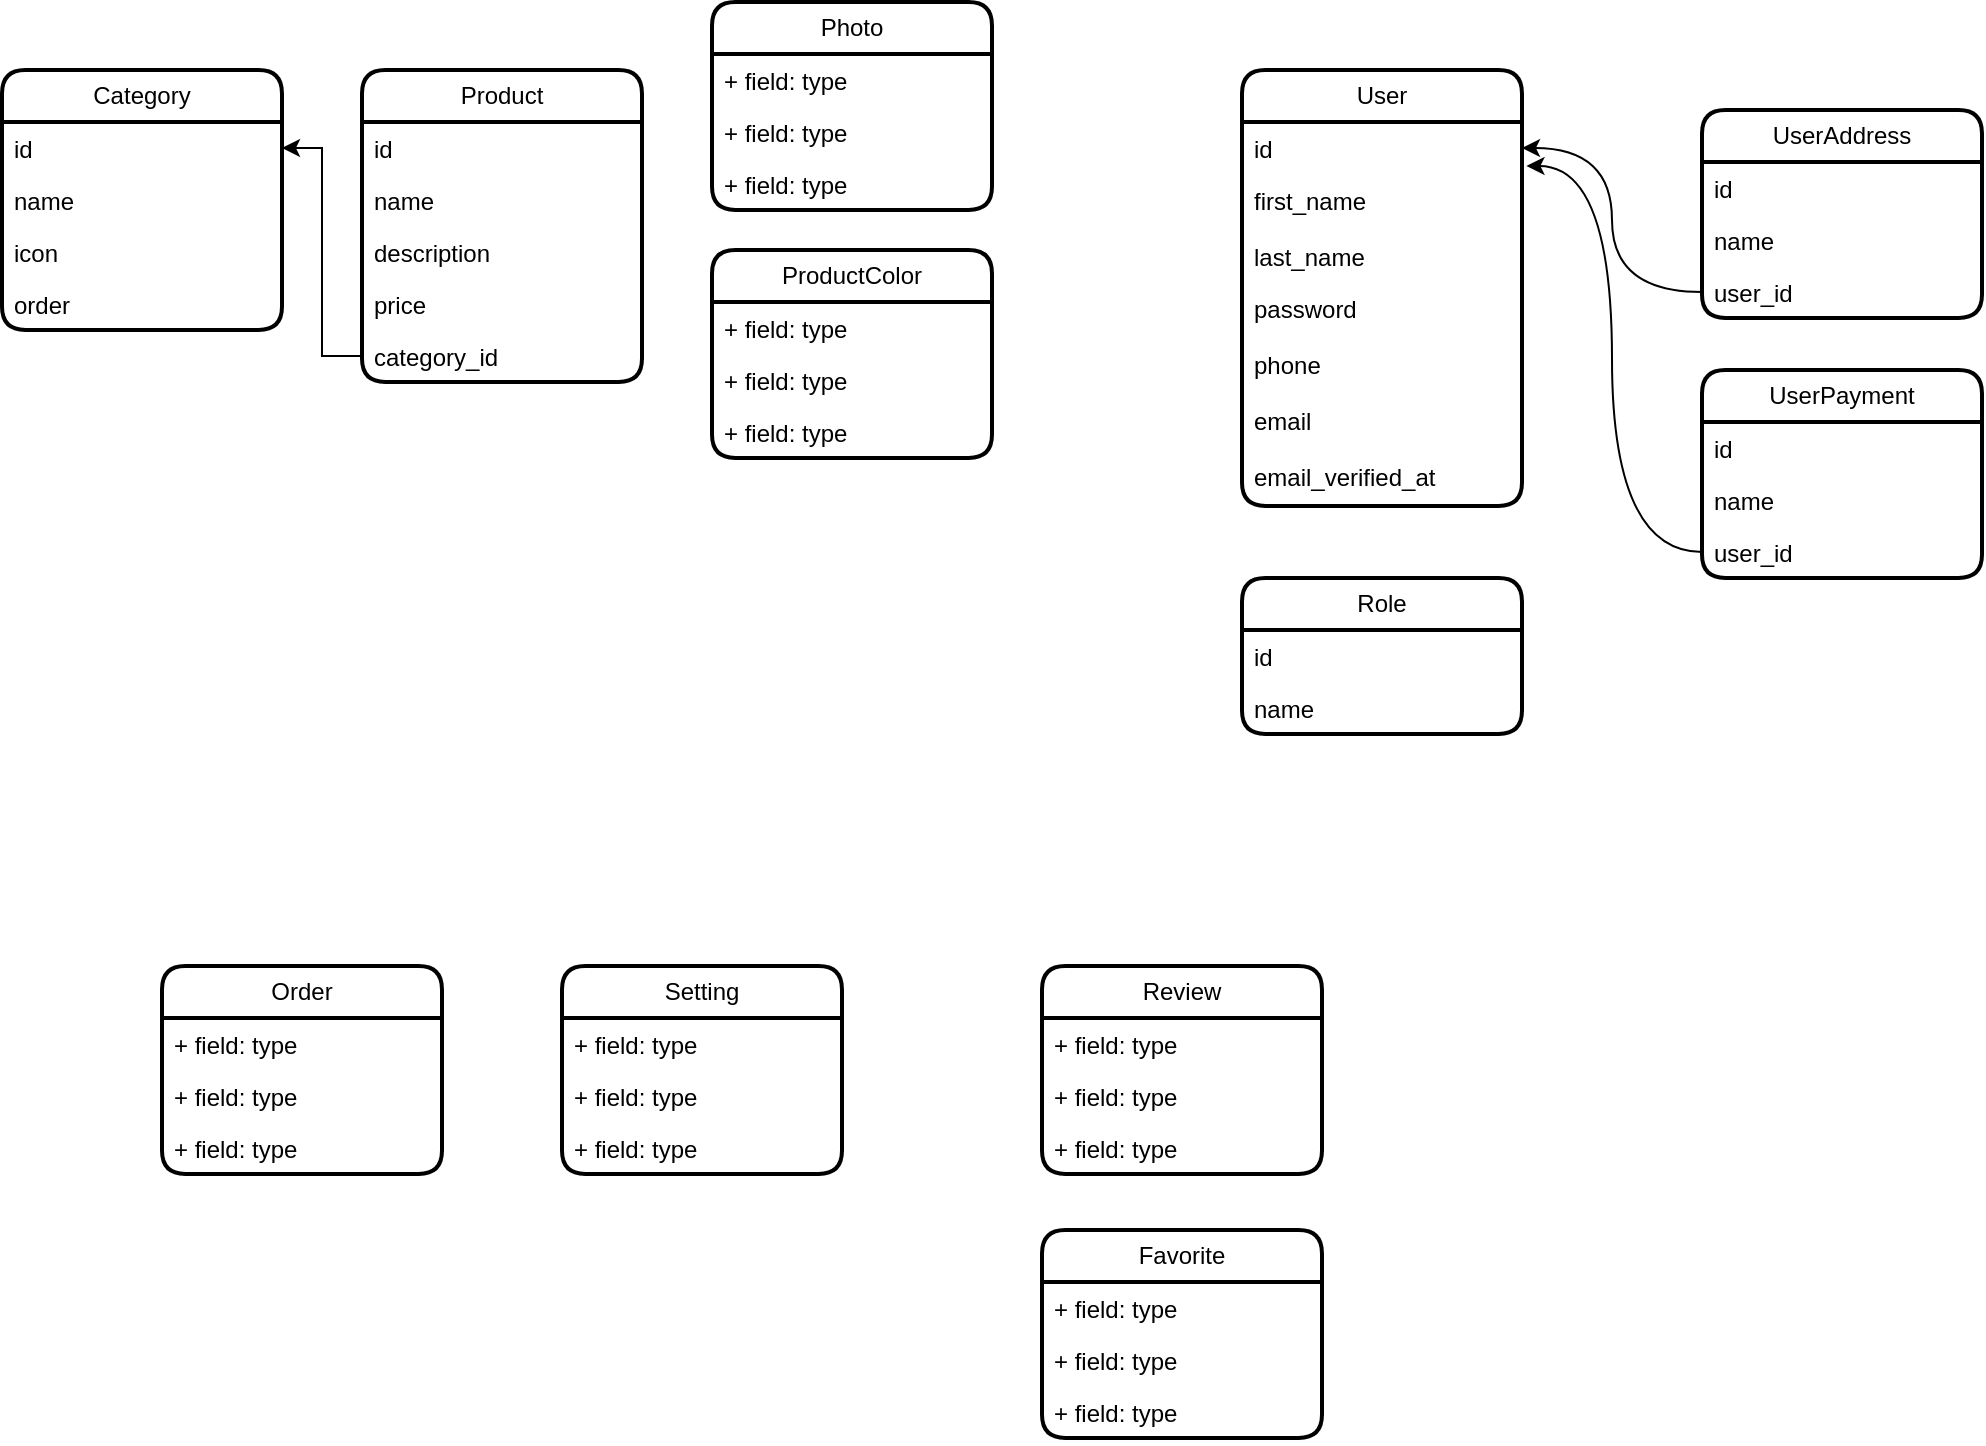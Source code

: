<mxfile version="26.0.7">
  <diagram name="Page-1" id="uXYsPz1qlpsACWWBRwSW">
    <mxGraphModel dx="1912" dy="792" grid="1" gridSize="10" guides="1" tooltips="1" connect="1" arrows="1" fold="1" page="1" pageScale="1" pageWidth="850" pageHeight="1100" math="0" shadow="0">
      <root>
        <mxCell id="0" />
        <mxCell id="1" parent="0" />
        <mxCell id="BDrDbM9m9sWbNNaQyZ64-1" value="Category" style="swimlane;fontStyle=0;childLayout=stackLayout;horizontal=1;startSize=26;fillColor=none;horizontalStack=0;resizeParent=1;resizeParentMax=0;resizeLast=0;collapsible=1;marginBottom=0;whiteSpace=wrap;html=1;rounded=1;strokeColor=default;shadow=0;glass=0;swimlaneFillColor=default;strokeWidth=2;" vertex="1" parent="1">
          <mxGeometry y="50" width="140" height="130" as="geometry" />
        </mxCell>
        <mxCell id="BDrDbM9m9sWbNNaQyZ64-2" value="id" style="text;strokeColor=none;fillColor=none;align=left;verticalAlign=top;spacingLeft=4;spacingRight=4;overflow=hidden;rotatable=0;points=[[0,0.5],[1,0.5]];portConstraint=eastwest;whiteSpace=wrap;html=1;" vertex="1" parent="BDrDbM9m9sWbNNaQyZ64-1">
          <mxGeometry y="26" width="140" height="26" as="geometry" />
        </mxCell>
        <mxCell id="BDrDbM9m9sWbNNaQyZ64-59" value="name" style="text;strokeColor=none;fillColor=none;align=left;verticalAlign=top;spacingLeft=4;spacingRight=4;overflow=hidden;rotatable=0;points=[[0,0.5],[1,0.5]];portConstraint=eastwest;whiteSpace=wrap;html=1;" vertex="1" parent="BDrDbM9m9sWbNNaQyZ64-1">
          <mxGeometry y="52" width="140" height="26" as="geometry" />
        </mxCell>
        <mxCell id="BDrDbM9m9sWbNNaQyZ64-4" value="icon" style="text;strokeColor=none;fillColor=none;align=left;verticalAlign=top;spacingLeft=4;spacingRight=4;overflow=hidden;rotatable=0;points=[[0,0.5],[1,0.5]];portConstraint=eastwest;whiteSpace=wrap;html=1;" vertex="1" parent="BDrDbM9m9sWbNNaQyZ64-1">
          <mxGeometry y="78" width="140" height="26" as="geometry" />
        </mxCell>
        <mxCell id="BDrDbM9m9sWbNNaQyZ64-56" value="order" style="text;strokeColor=none;fillColor=none;align=left;verticalAlign=top;spacingLeft=4;spacingRight=4;overflow=hidden;rotatable=0;points=[[0,0.5],[1,0.5]];portConstraint=eastwest;whiteSpace=wrap;html=1;" vertex="1" parent="BDrDbM9m9sWbNNaQyZ64-1">
          <mxGeometry y="104" width="140" height="26" as="geometry" />
        </mxCell>
        <mxCell id="BDrDbM9m9sWbNNaQyZ64-10" value="Product" style="swimlane;fontStyle=0;childLayout=stackLayout;horizontal=1;startSize=26;fillColor=none;horizontalStack=0;resizeParent=1;resizeParentMax=0;resizeLast=0;collapsible=1;marginBottom=0;whiteSpace=wrap;html=1;rounded=1;strokeColor=default;shadow=0;glass=0;swimlaneFillColor=default;strokeWidth=2;" vertex="1" parent="1">
          <mxGeometry x="180" y="50" width="140" height="156" as="geometry" />
        </mxCell>
        <mxCell id="BDrDbM9m9sWbNNaQyZ64-58" value="id" style="text;strokeColor=none;fillColor=none;align=left;verticalAlign=top;spacingLeft=4;spacingRight=4;overflow=hidden;rotatable=0;points=[[0,0.5],[1,0.5]];portConstraint=eastwest;whiteSpace=wrap;html=1;" vertex="1" parent="BDrDbM9m9sWbNNaQyZ64-10">
          <mxGeometry y="26" width="140" height="26" as="geometry" />
        </mxCell>
        <mxCell id="BDrDbM9m9sWbNNaQyZ64-11" value="name" style="text;strokeColor=none;fillColor=none;align=left;verticalAlign=top;spacingLeft=4;spacingRight=4;overflow=hidden;rotatable=0;points=[[0,0.5],[1,0.5]];portConstraint=eastwest;whiteSpace=wrap;html=1;" vertex="1" parent="BDrDbM9m9sWbNNaQyZ64-10">
          <mxGeometry y="52" width="140" height="26" as="geometry" />
        </mxCell>
        <mxCell id="BDrDbM9m9sWbNNaQyZ64-12" value="description" style="text;strokeColor=none;fillColor=none;align=left;verticalAlign=top;spacingLeft=4;spacingRight=4;overflow=hidden;rotatable=0;points=[[0,0.5],[1,0.5]];portConstraint=eastwest;whiteSpace=wrap;html=1;" vertex="1" parent="BDrDbM9m9sWbNNaQyZ64-10">
          <mxGeometry y="78" width="140" height="26" as="geometry" />
        </mxCell>
        <mxCell id="BDrDbM9m9sWbNNaQyZ64-13" value="price" style="text;strokeColor=none;fillColor=none;align=left;verticalAlign=top;spacingLeft=4;spacingRight=4;overflow=hidden;rotatable=0;points=[[0,0.5],[1,0.5]];portConstraint=eastwest;whiteSpace=wrap;html=1;" vertex="1" parent="BDrDbM9m9sWbNNaQyZ64-10">
          <mxGeometry y="104" width="140" height="26" as="geometry" />
        </mxCell>
        <mxCell id="BDrDbM9m9sWbNNaQyZ64-57" value="category_id" style="text;strokeColor=none;fillColor=none;align=left;verticalAlign=top;spacingLeft=4;spacingRight=4;overflow=hidden;rotatable=0;points=[[0,0.5],[1,0.5]];portConstraint=eastwest;whiteSpace=wrap;html=1;" vertex="1" parent="BDrDbM9m9sWbNNaQyZ64-10">
          <mxGeometry y="130" width="140" height="26" as="geometry" />
        </mxCell>
        <mxCell id="BDrDbM9m9sWbNNaQyZ64-15" value="User" style="swimlane;fontStyle=0;childLayout=stackLayout;horizontal=1;startSize=26;fillColor=none;horizontalStack=0;resizeParent=1;resizeParentMax=0;resizeLast=0;collapsible=1;marginBottom=0;whiteSpace=wrap;html=1;rounded=1;strokeColor=default;shadow=0;glass=0;swimlaneFillColor=default;strokeWidth=2;" vertex="1" parent="1">
          <mxGeometry x="620" y="50" width="140" height="218" as="geometry" />
        </mxCell>
        <mxCell id="BDrDbM9m9sWbNNaQyZ64-16" value="id" style="text;strokeColor=none;fillColor=none;align=left;verticalAlign=top;spacingLeft=4;spacingRight=4;overflow=hidden;rotatable=0;points=[[0,0.5],[1,0.5]];portConstraint=eastwest;whiteSpace=wrap;html=1;" vertex="1" parent="BDrDbM9m9sWbNNaQyZ64-15">
          <mxGeometry y="26" width="140" height="26" as="geometry" />
        </mxCell>
        <mxCell id="BDrDbM9m9sWbNNaQyZ64-17" value="first_name" style="text;strokeColor=none;fillColor=none;align=left;verticalAlign=top;spacingLeft=4;spacingRight=4;overflow=hidden;rotatable=0;points=[[0,0.5],[1,0.5]];portConstraint=eastwest;whiteSpace=wrap;html=1;" vertex="1" parent="BDrDbM9m9sWbNNaQyZ64-15">
          <mxGeometry y="52" width="140" height="28" as="geometry" />
        </mxCell>
        <mxCell id="BDrDbM9m9sWbNNaQyZ64-18" value="last_name" style="text;strokeColor=none;fillColor=none;align=left;verticalAlign=top;spacingLeft=4;spacingRight=4;overflow=hidden;rotatable=0;points=[[0,0.5],[1,0.5]];portConstraint=eastwest;whiteSpace=wrap;html=1;" vertex="1" parent="BDrDbM9m9sWbNNaQyZ64-15">
          <mxGeometry y="80" width="140" height="26" as="geometry" />
        </mxCell>
        <mxCell id="BDrDbM9m9sWbNNaQyZ64-61" value="password" style="text;strokeColor=none;fillColor=none;align=left;verticalAlign=top;spacingLeft=4;spacingRight=4;overflow=hidden;rotatable=0;points=[[0,0.5],[1,0.5]];portConstraint=eastwest;whiteSpace=wrap;html=1;" vertex="1" parent="BDrDbM9m9sWbNNaQyZ64-15">
          <mxGeometry y="106" width="140" height="28" as="geometry" />
        </mxCell>
        <mxCell id="BDrDbM9m9sWbNNaQyZ64-62" value="phone&lt;div&gt;&lt;br&gt;&lt;/div&gt;" style="text;strokeColor=none;fillColor=none;align=left;verticalAlign=top;spacingLeft=4;spacingRight=4;overflow=hidden;rotatable=0;points=[[0,0.5],[1,0.5]];portConstraint=eastwest;whiteSpace=wrap;html=1;" vertex="1" parent="BDrDbM9m9sWbNNaQyZ64-15">
          <mxGeometry y="134" width="140" height="28" as="geometry" />
        </mxCell>
        <mxCell id="BDrDbM9m9sWbNNaQyZ64-63" value="&lt;div&gt;email&lt;/div&gt;" style="text;strokeColor=none;fillColor=none;align=left;verticalAlign=top;spacingLeft=4;spacingRight=4;overflow=hidden;rotatable=0;points=[[0,0.5],[1,0.5]];portConstraint=eastwest;whiteSpace=wrap;html=1;" vertex="1" parent="BDrDbM9m9sWbNNaQyZ64-15">
          <mxGeometry y="162" width="140" height="28" as="geometry" />
        </mxCell>
        <mxCell id="BDrDbM9m9sWbNNaQyZ64-71" value="&lt;div&gt;email_verified_at&lt;/div&gt;" style="text;strokeColor=none;fillColor=none;align=left;verticalAlign=top;spacingLeft=4;spacingRight=4;overflow=hidden;rotatable=0;points=[[0,0.5],[1,0.5]];portConstraint=eastwest;whiteSpace=wrap;html=1;" vertex="1" parent="BDrDbM9m9sWbNNaQyZ64-15">
          <mxGeometry y="190" width="140" height="28" as="geometry" />
        </mxCell>
        <mxCell id="BDrDbM9m9sWbNNaQyZ64-19" value="Role" style="swimlane;fontStyle=0;childLayout=stackLayout;horizontal=1;startSize=26;fillColor=none;horizontalStack=0;resizeParent=1;resizeParentMax=0;resizeLast=0;collapsible=1;marginBottom=0;whiteSpace=wrap;html=1;rounded=1;strokeColor=default;shadow=0;glass=0;swimlaneFillColor=default;strokeWidth=2;" vertex="1" parent="1">
          <mxGeometry x="620" y="304" width="140" height="78" as="geometry" />
        </mxCell>
        <mxCell id="BDrDbM9m9sWbNNaQyZ64-20" value="id&lt;div&gt;&lt;br&gt;&lt;/div&gt;" style="text;strokeColor=none;fillColor=none;align=left;verticalAlign=top;spacingLeft=4;spacingRight=4;overflow=hidden;rotatable=0;points=[[0,0.5],[1,0.5]];portConstraint=eastwest;whiteSpace=wrap;html=1;" vertex="1" parent="BDrDbM9m9sWbNNaQyZ64-19">
          <mxGeometry y="26" width="140" height="26" as="geometry" />
        </mxCell>
        <mxCell id="BDrDbM9m9sWbNNaQyZ64-21" value="name" style="text;strokeColor=none;fillColor=none;align=left;verticalAlign=top;spacingLeft=4;spacingRight=4;overflow=hidden;rotatable=0;points=[[0,0.5],[1,0.5]];portConstraint=eastwest;whiteSpace=wrap;html=1;" vertex="1" parent="BDrDbM9m9sWbNNaQyZ64-19">
          <mxGeometry y="52" width="140" height="26" as="geometry" />
        </mxCell>
        <mxCell id="BDrDbM9m9sWbNNaQyZ64-23" value="Order" style="swimlane;fontStyle=0;childLayout=stackLayout;horizontal=1;startSize=26;fillColor=none;horizontalStack=0;resizeParent=1;resizeParentMax=0;resizeLast=0;collapsible=1;marginBottom=0;whiteSpace=wrap;html=1;rounded=1;strokeColor=default;shadow=0;glass=0;swimlaneFillColor=default;strokeWidth=2;" vertex="1" parent="1">
          <mxGeometry x="80" y="498" width="140" height="104" as="geometry" />
        </mxCell>
        <mxCell id="BDrDbM9m9sWbNNaQyZ64-24" value="+ field: type" style="text;strokeColor=none;fillColor=none;align=left;verticalAlign=top;spacingLeft=4;spacingRight=4;overflow=hidden;rotatable=0;points=[[0,0.5],[1,0.5]];portConstraint=eastwest;whiteSpace=wrap;html=1;" vertex="1" parent="BDrDbM9m9sWbNNaQyZ64-23">
          <mxGeometry y="26" width="140" height="26" as="geometry" />
        </mxCell>
        <mxCell id="BDrDbM9m9sWbNNaQyZ64-25" value="+ field: type" style="text;strokeColor=none;fillColor=none;align=left;verticalAlign=top;spacingLeft=4;spacingRight=4;overflow=hidden;rotatable=0;points=[[0,0.5],[1,0.5]];portConstraint=eastwest;whiteSpace=wrap;html=1;" vertex="1" parent="BDrDbM9m9sWbNNaQyZ64-23">
          <mxGeometry y="52" width="140" height="26" as="geometry" />
        </mxCell>
        <mxCell id="BDrDbM9m9sWbNNaQyZ64-26" value="+ field: type" style="text;strokeColor=none;fillColor=none;align=left;verticalAlign=top;spacingLeft=4;spacingRight=4;overflow=hidden;rotatable=0;points=[[0,0.5],[1,0.5]];portConstraint=eastwest;whiteSpace=wrap;html=1;" vertex="1" parent="BDrDbM9m9sWbNNaQyZ64-23">
          <mxGeometry y="78" width="140" height="26" as="geometry" />
        </mxCell>
        <mxCell id="BDrDbM9m9sWbNNaQyZ64-27" value="Setting" style="swimlane;fontStyle=0;childLayout=stackLayout;horizontal=1;startSize=26;fillColor=none;horizontalStack=0;resizeParent=1;resizeParentMax=0;resizeLast=0;collapsible=1;marginBottom=0;whiteSpace=wrap;html=1;rounded=1;strokeColor=default;shadow=0;glass=0;swimlaneFillColor=default;strokeWidth=2;" vertex="1" parent="1">
          <mxGeometry x="280" y="498" width="140" height="104" as="geometry" />
        </mxCell>
        <mxCell id="BDrDbM9m9sWbNNaQyZ64-28" value="+ field: type" style="text;strokeColor=none;fillColor=none;align=left;verticalAlign=top;spacingLeft=4;spacingRight=4;overflow=hidden;rotatable=0;points=[[0,0.5],[1,0.5]];portConstraint=eastwest;whiteSpace=wrap;html=1;" vertex="1" parent="BDrDbM9m9sWbNNaQyZ64-27">
          <mxGeometry y="26" width="140" height="26" as="geometry" />
        </mxCell>
        <mxCell id="BDrDbM9m9sWbNNaQyZ64-29" value="+ field: type" style="text;strokeColor=none;fillColor=none;align=left;verticalAlign=top;spacingLeft=4;spacingRight=4;overflow=hidden;rotatable=0;points=[[0,0.5],[1,0.5]];portConstraint=eastwest;whiteSpace=wrap;html=1;" vertex="1" parent="BDrDbM9m9sWbNNaQyZ64-27">
          <mxGeometry y="52" width="140" height="26" as="geometry" />
        </mxCell>
        <mxCell id="BDrDbM9m9sWbNNaQyZ64-30" value="+ field: type" style="text;strokeColor=none;fillColor=none;align=left;verticalAlign=top;spacingLeft=4;spacingRight=4;overflow=hidden;rotatable=0;points=[[0,0.5],[1,0.5]];portConstraint=eastwest;whiteSpace=wrap;html=1;" vertex="1" parent="BDrDbM9m9sWbNNaQyZ64-27">
          <mxGeometry y="78" width="140" height="26" as="geometry" />
        </mxCell>
        <mxCell id="BDrDbM9m9sWbNNaQyZ64-31" value="Review" style="swimlane;fontStyle=0;childLayout=stackLayout;horizontal=1;startSize=26;fillColor=none;horizontalStack=0;resizeParent=1;resizeParentMax=0;resizeLast=0;collapsible=1;marginBottom=0;whiteSpace=wrap;html=1;rounded=1;strokeColor=default;shadow=0;glass=0;swimlaneFillColor=default;strokeWidth=2;swimlaneLine=1;" vertex="1" parent="1">
          <mxGeometry x="520" y="498" width="140" height="104" as="geometry" />
        </mxCell>
        <mxCell id="BDrDbM9m9sWbNNaQyZ64-32" value="+ field: type" style="text;strokeColor=none;fillColor=none;align=left;verticalAlign=top;spacingLeft=4;spacingRight=4;overflow=hidden;rotatable=0;points=[[0,0.5],[1,0.5]];portConstraint=eastwest;whiteSpace=wrap;html=1;" vertex="1" parent="BDrDbM9m9sWbNNaQyZ64-31">
          <mxGeometry y="26" width="140" height="26" as="geometry" />
        </mxCell>
        <mxCell id="BDrDbM9m9sWbNNaQyZ64-33" value="+ field: type" style="text;strokeColor=none;fillColor=none;align=left;verticalAlign=top;spacingLeft=4;spacingRight=4;overflow=hidden;rotatable=0;points=[[0,0.5],[1,0.5]];portConstraint=eastwest;whiteSpace=wrap;html=1;" vertex="1" parent="BDrDbM9m9sWbNNaQyZ64-31">
          <mxGeometry y="52" width="140" height="26" as="geometry" />
        </mxCell>
        <mxCell id="BDrDbM9m9sWbNNaQyZ64-34" value="+ field: type" style="text;strokeColor=none;fillColor=none;align=left;verticalAlign=top;spacingLeft=4;spacingRight=4;overflow=hidden;rotatable=0;points=[[0,0.5],[1,0.5]];portConstraint=eastwest;whiteSpace=wrap;html=1;" vertex="1" parent="BDrDbM9m9sWbNNaQyZ64-31">
          <mxGeometry y="78" width="140" height="26" as="geometry" />
        </mxCell>
        <mxCell id="BDrDbM9m9sWbNNaQyZ64-35" value="Photo" style="swimlane;fontStyle=0;childLayout=stackLayout;horizontal=1;startSize=26;fillColor=none;horizontalStack=0;resizeParent=1;resizeParentMax=0;resizeLast=0;collapsible=1;marginBottom=0;whiteSpace=wrap;html=1;rounded=1;strokeColor=default;shadow=0;glass=0;swimlaneFillColor=default;strokeWidth=2;" vertex="1" parent="1">
          <mxGeometry x="355" y="16" width="140" height="104" as="geometry" />
        </mxCell>
        <mxCell id="BDrDbM9m9sWbNNaQyZ64-36" value="+ field: type" style="text;strokeColor=none;fillColor=none;align=left;verticalAlign=top;spacingLeft=4;spacingRight=4;overflow=hidden;rotatable=0;points=[[0,0.5],[1,0.5]];portConstraint=eastwest;whiteSpace=wrap;html=1;" vertex="1" parent="BDrDbM9m9sWbNNaQyZ64-35">
          <mxGeometry y="26" width="140" height="26" as="geometry" />
        </mxCell>
        <mxCell id="BDrDbM9m9sWbNNaQyZ64-37" value="+ field: type" style="text;strokeColor=none;fillColor=none;align=left;verticalAlign=top;spacingLeft=4;spacingRight=4;overflow=hidden;rotatable=0;points=[[0,0.5],[1,0.5]];portConstraint=eastwest;whiteSpace=wrap;html=1;" vertex="1" parent="BDrDbM9m9sWbNNaQyZ64-35">
          <mxGeometry y="52" width="140" height="26" as="geometry" />
        </mxCell>
        <mxCell id="BDrDbM9m9sWbNNaQyZ64-38" value="+ field: type" style="text;strokeColor=none;fillColor=none;align=left;verticalAlign=top;spacingLeft=4;spacingRight=4;overflow=hidden;rotatable=0;points=[[0,0.5],[1,0.5]];portConstraint=eastwest;whiteSpace=wrap;html=1;" vertex="1" parent="BDrDbM9m9sWbNNaQyZ64-35">
          <mxGeometry y="78" width="140" height="26" as="geometry" />
        </mxCell>
        <mxCell id="BDrDbM9m9sWbNNaQyZ64-39" value="ProductColor" style="swimlane;fontStyle=0;childLayout=stackLayout;horizontal=1;startSize=26;fillColor=none;horizontalStack=0;resizeParent=1;resizeParentMax=0;resizeLast=0;collapsible=1;marginBottom=0;whiteSpace=wrap;html=1;rounded=1;strokeColor=default;shadow=0;glass=0;swimlaneFillColor=default;strokeWidth=2;" vertex="1" parent="1">
          <mxGeometry x="355" y="140" width="140" height="104" as="geometry" />
        </mxCell>
        <mxCell id="BDrDbM9m9sWbNNaQyZ64-40" value="+ field: type" style="text;strokeColor=none;fillColor=none;align=left;verticalAlign=top;spacingLeft=4;spacingRight=4;overflow=hidden;rotatable=0;points=[[0,0.5],[1,0.5]];portConstraint=eastwest;whiteSpace=wrap;html=1;" vertex="1" parent="BDrDbM9m9sWbNNaQyZ64-39">
          <mxGeometry y="26" width="140" height="26" as="geometry" />
        </mxCell>
        <mxCell id="BDrDbM9m9sWbNNaQyZ64-41" value="+ field: type" style="text;strokeColor=none;fillColor=none;align=left;verticalAlign=top;spacingLeft=4;spacingRight=4;overflow=hidden;rotatable=0;points=[[0,0.5],[1,0.5]];portConstraint=eastwest;whiteSpace=wrap;html=1;" vertex="1" parent="BDrDbM9m9sWbNNaQyZ64-39">
          <mxGeometry y="52" width="140" height="26" as="geometry" />
        </mxCell>
        <mxCell id="BDrDbM9m9sWbNNaQyZ64-42" value="+ field: type" style="text;strokeColor=none;fillColor=none;align=left;verticalAlign=top;spacingLeft=4;spacingRight=4;overflow=hidden;rotatable=0;points=[[0,0.5],[1,0.5]];portConstraint=eastwest;whiteSpace=wrap;html=1;" vertex="1" parent="BDrDbM9m9sWbNNaQyZ64-39">
          <mxGeometry y="78" width="140" height="26" as="geometry" />
        </mxCell>
        <mxCell id="BDrDbM9m9sWbNNaQyZ64-43" value="Favorite" style="swimlane;fontStyle=0;childLayout=stackLayout;horizontal=1;startSize=26;fillColor=none;horizontalStack=0;resizeParent=1;resizeParentMax=0;resizeLast=0;collapsible=1;marginBottom=0;whiteSpace=wrap;html=1;rounded=1;strokeColor=default;shadow=0;glass=0;swimlaneFillColor=default;strokeWidth=2;swimlaneLine=1;" vertex="1" parent="1">
          <mxGeometry x="520" y="630" width="140" height="104" as="geometry" />
        </mxCell>
        <mxCell id="BDrDbM9m9sWbNNaQyZ64-44" value="+ field: type" style="text;strokeColor=none;fillColor=none;align=left;verticalAlign=top;spacingLeft=4;spacingRight=4;overflow=hidden;rotatable=0;points=[[0,0.5],[1,0.5]];portConstraint=eastwest;whiteSpace=wrap;html=1;" vertex="1" parent="BDrDbM9m9sWbNNaQyZ64-43">
          <mxGeometry y="26" width="140" height="26" as="geometry" />
        </mxCell>
        <mxCell id="BDrDbM9m9sWbNNaQyZ64-45" value="+ field: type" style="text;strokeColor=none;fillColor=none;align=left;verticalAlign=top;spacingLeft=4;spacingRight=4;overflow=hidden;rotatable=0;points=[[0,0.5],[1,0.5]];portConstraint=eastwest;whiteSpace=wrap;html=1;" vertex="1" parent="BDrDbM9m9sWbNNaQyZ64-43">
          <mxGeometry y="52" width="140" height="26" as="geometry" />
        </mxCell>
        <mxCell id="BDrDbM9m9sWbNNaQyZ64-46" value="+ field: type" style="text;strokeColor=none;fillColor=none;align=left;verticalAlign=top;spacingLeft=4;spacingRight=4;overflow=hidden;rotatable=0;points=[[0,0.5],[1,0.5]];portConstraint=eastwest;whiteSpace=wrap;html=1;" vertex="1" parent="BDrDbM9m9sWbNNaQyZ64-43">
          <mxGeometry y="78" width="140" height="26" as="geometry" />
        </mxCell>
        <mxCell id="BDrDbM9m9sWbNNaQyZ64-48" value="UserAddress" style="swimlane;fontStyle=0;childLayout=stackLayout;horizontal=1;startSize=26;fillColor=none;horizontalStack=0;resizeParent=1;resizeParentMax=0;resizeLast=0;collapsible=1;marginBottom=0;whiteSpace=wrap;html=1;rounded=1;strokeColor=default;shadow=0;glass=0;swimlaneFillColor=default;strokeWidth=2;" vertex="1" parent="1">
          <mxGeometry x="850" y="70" width="140" height="104" as="geometry" />
        </mxCell>
        <mxCell id="BDrDbM9m9sWbNNaQyZ64-49" value="id" style="text;strokeColor=none;fillColor=none;align=left;verticalAlign=top;spacingLeft=4;spacingRight=4;overflow=hidden;rotatable=0;points=[[0,0.5],[1,0.5]];portConstraint=eastwest;whiteSpace=wrap;html=1;" vertex="1" parent="BDrDbM9m9sWbNNaQyZ64-48">
          <mxGeometry y="26" width="140" height="26" as="geometry" />
        </mxCell>
        <mxCell id="BDrDbM9m9sWbNNaQyZ64-50" value="name" style="text;strokeColor=none;fillColor=none;align=left;verticalAlign=top;spacingLeft=4;spacingRight=4;overflow=hidden;rotatable=0;points=[[0,0.5],[1,0.5]];portConstraint=eastwest;whiteSpace=wrap;html=1;" vertex="1" parent="BDrDbM9m9sWbNNaQyZ64-48">
          <mxGeometry y="52" width="140" height="26" as="geometry" />
        </mxCell>
        <mxCell id="BDrDbM9m9sWbNNaQyZ64-51" value="user_id&lt;div&gt;&lt;br&gt;&lt;/div&gt;" style="text;strokeColor=none;fillColor=none;align=left;verticalAlign=top;spacingLeft=4;spacingRight=4;overflow=hidden;rotatable=0;points=[[0,0.5],[1,0.5]];portConstraint=eastwest;whiteSpace=wrap;html=1;" vertex="1" parent="BDrDbM9m9sWbNNaQyZ64-48">
          <mxGeometry y="78" width="140" height="26" as="geometry" />
        </mxCell>
        <mxCell id="BDrDbM9m9sWbNNaQyZ64-52" value="UserPayment" style="swimlane;fontStyle=0;childLayout=stackLayout;horizontal=1;startSize=26;fillColor=none;horizontalStack=0;resizeParent=1;resizeParentMax=0;resizeLast=0;collapsible=1;marginBottom=0;whiteSpace=wrap;html=1;rounded=1;strokeColor=default;shadow=0;glass=0;swimlaneFillColor=default;strokeWidth=2;" vertex="1" parent="1">
          <mxGeometry x="850" y="200" width="140" height="104" as="geometry" />
        </mxCell>
        <mxCell id="BDrDbM9m9sWbNNaQyZ64-53" value="id&lt;div&gt;&lt;br&gt;&lt;/div&gt;" style="text;strokeColor=none;fillColor=none;align=left;verticalAlign=top;spacingLeft=4;spacingRight=4;overflow=hidden;rotatable=0;points=[[0,0.5],[1,0.5]];portConstraint=eastwest;whiteSpace=wrap;html=1;" vertex="1" parent="BDrDbM9m9sWbNNaQyZ64-52">
          <mxGeometry y="26" width="140" height="26" as="geometry" />
        </mxCell>
        <mxCell id="BDrDbM9m9sWbNNaQyZ64-54" value="name&lt;div&gt;&lt;br&gt;&lt;/div&gt;" style="text;strokeColor=none;fillColor=none;align=left;verticalAlign=top;spacingLeft=4;spacingRight=4;overflow=hidden;rotatable=0;points=[[0,0.5],[1,0.5]];portConstraint=eastwest;whiteSpace=wrap;html=1;" vertex="1" parent="BDrDbM9m9sWbNNaQyZ64-52">
          <mxGeometry y="52" width="140" height="26" as="geometry" />
        </mxCell>
        <mxCell id="BDrDbM9m9sWbNNaQyZ64-55" value="user_id" style="text;strokeColor=none;fillColor=none;align=left;verticalAlign=top;spacingLeft=4;spacingRight=4;overflow=hidden;rotatable=0;points=[[0,0.5],[1,0.5]];portConstraint=eastwest;whiteSpace=wrap;html=1;" vertex="1" parent="BDrDbM9m9sWbNNaQyZ64-52">
          <mxGeometry y="78" width="140" height="26" as="geometry" />
        </mxCell>
        <mxCell id="BDrDbM9m9sWbNNaQyZ64-60" style="edgeStyle=orthogonalEdgeStyle;rounded=0;orthogonalLoop=1;jettySize=auto;html=1;exitX=0;exitY=0.5;exitDx=0;exitDy=0;" edge="1" parent="1" source="BDrDbM9m9sWbNNaQyZ64-57" target="BDrDbM9m9sWbNNaQyZ64-2">
          <mxGeometry relative="1" as="geometry" />
        </mxCell>
        <mxCell id="BDrDbM9m9sWbNNaQyZ64-73" style="edgeStyle=orthogonalEdgeStyle;rounded=0;orthogonalLoop=1;jettySize=auto;html=1;exitX=0;exitY=0.5;exitDx=0;exitDy=0;entryX=1;entryY=0.5;entryDx=0;entryDy=0;curved=1;" edge="1" parent="1" source="BDrDbM9m9sWbNNaQyZ64-51" target="BDrDbM9m9sWbNNaQyZ64-16">
          <mxGeometry relative="1" as="geometry" />
        </mxCell>
        <mxCell id="BDrDbM9m9sWbNNaQyZ64-74" style="edgeStyle=orthogonalEdgeStyle;rounded=0;orthogonalLoop=1;jettySize=auto;html=1;exitX=0;exitY=0.5;exitDx=0;exitDy=0;entryX=1.016;entryY=-0.143;entryDx=0;entryDy=0;entryPerimeter=0;curved=1;" edge="1" parent="1" source="BDrDbM9m9sWbNNaQyZ64-55" target="BDrDbM9m9sWbNNaQyZ64-17">
          <mxGeometry relative="1" as="geometry" />
        </mxCell>
      </root>
    </mxGraphModel>
  </diagram>
</mxfile>
